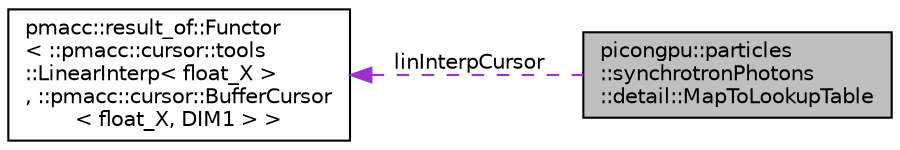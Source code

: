 digraph "picongpu::particles::synchrotronPhotons::detail::MapToLookupTable"
{
 // LATEX_PDF_SIZE
  edge [fontname="Helvetica",fontsize="10",labelfontname="Helvetica",labelfontsize="10"];
  node [fontname="Helvetica",fontsize="10",shape=record];
  rankdir="LR";
  Node1 [label="picongpu::particles\l::synchrotronPhotons\l::detail::MapToLookupTable",height=0.2,width=0.4,color="black", fillcolor="grey75", style="filled", fontcolor="black",tooltip="Map x to the internal lookup table and return the result of the first or the second synchrotron funct..."];
  Node2 -> Node1 [dir="back",color="darkorchid3",fontsize="10",style="dashed",label=" linInterpCursor" ,fontname="Helvetica"];
  Node2 [label="pmacc::result_of::Functor\l\< ::pmacc::cursor::tools\l::LinearInterp\< float_X \>\l, ::pmacc::cursor::BufferCursor\l\< float_X, DIM1 \> \>",height=0.2,width=0.4,color="black", fillcolor="white", style="filled",URL="$structpmacc_1_1result__of_1_1_functor.html",tooltip=" "];
}
